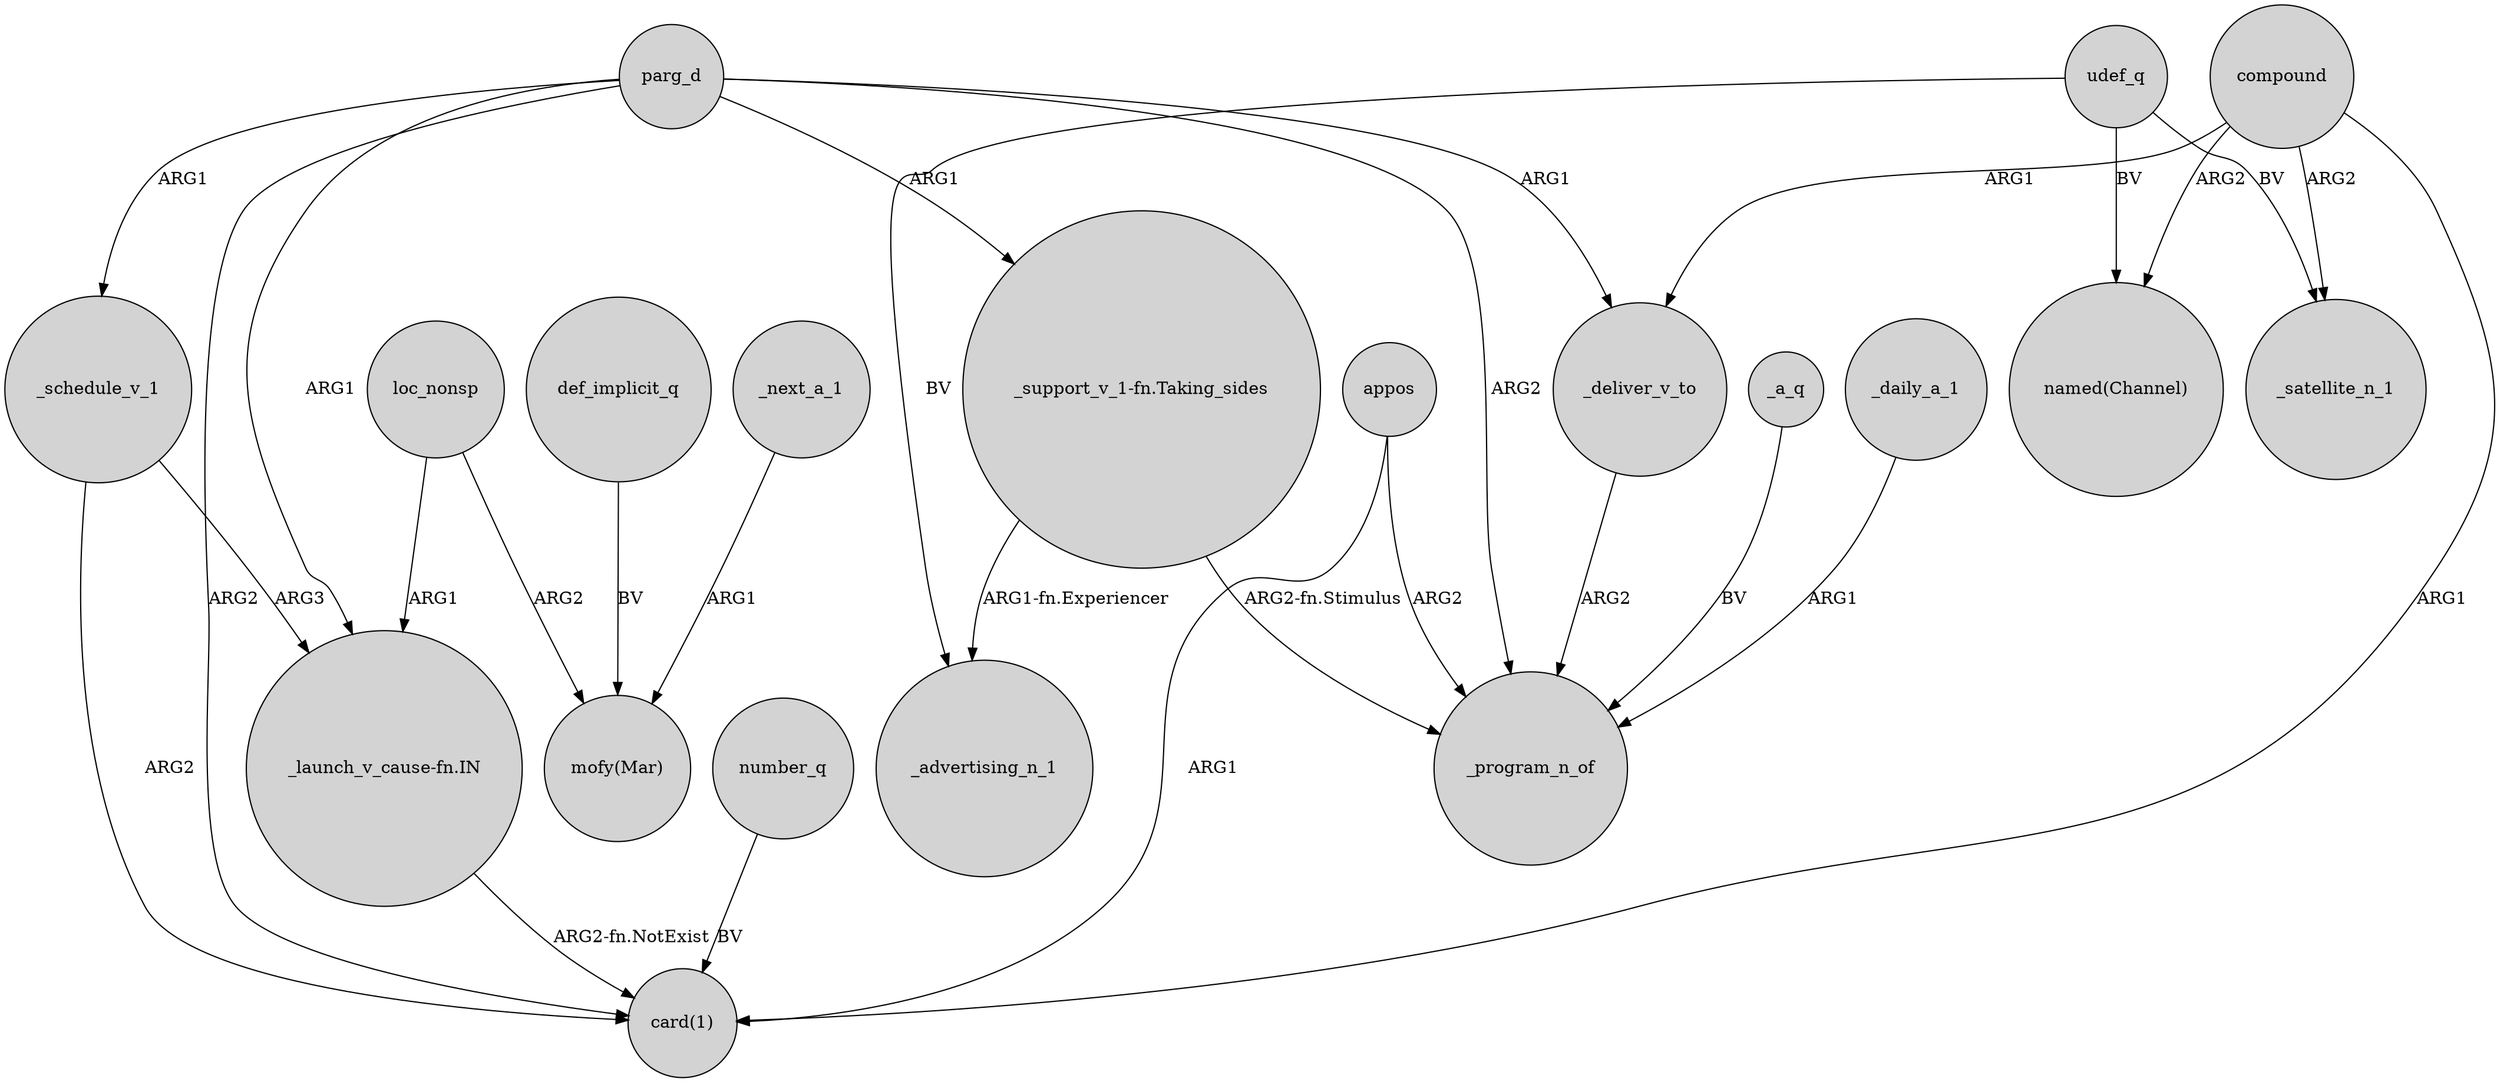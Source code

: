 digraph {
	node [shape=circle style=filled]
	parg_d -> "card(1)" [label=ARG2]
	_deliver_v_to -> _program_n_of [label=ARG2]
	parg_d -> _deliver_v_to [label=ARG1]
	_schedule_v_1 -> "card(1)" [label=ARG2]
	udef_q -> "named(Channel)" [label=BV]
	_schedule_v_1 -> "_launch_v_cause-fn.IN" [label=ARG3]
	parg_d -> _program_n_of [label=ARG2]
	udef_q -> _satellite_n_1 [label=BV]
	compound -> _deliver_v_to [label=ARG1]
	def_implicit_q -> "mofy(Mar)" [label=BV]
	loc_nonsp -> "mofy(Mar)" [label=ARG2]
	"_support_v_1-fn.Taking_sides" -> _advertising_n_1 [label="ARG1-fn.Experiencer"]
	parg_d -> "_launch_v_cause-fn.IN" [label=ARG1]
	udef_q -> _advertising_n_1 [label=BV]
	_daily_a_1 -> _program_n_of [label=ARG1]
	loc_nonsp -> "_launch_v_cause-fn.IN" [label=ARG1]
	_a_q -> _program_n_of [label=BV]
	"_support_v_1-fn.Taking_sides" -> _program_n_of [label="ARG2-fn.Stimulus"]
	number_q -> "card(1)" [label=BV]
	_next_a_1 -> "mofy(Mar)" [label=ARG1]
	compound -> "card(1)" [label=ARG1]
	compound -> _satellite_n_1 [label=ARG2]
	appos -> "card(1)" [label=ARG1]
	parg_d -> _schedule_v_1 [label=ARG1]
	"_launch_v_cause-fn.IN" -> "card(1)" [label="ARG2-fn.NotExist"]
	parg_d -> "_support_v_1-fn.Taking_sides" [label=ARG1]
	appos -> _program_n_of [label=ARG2]
	compound -> "named(Channel)" [label=ARG2]
}
